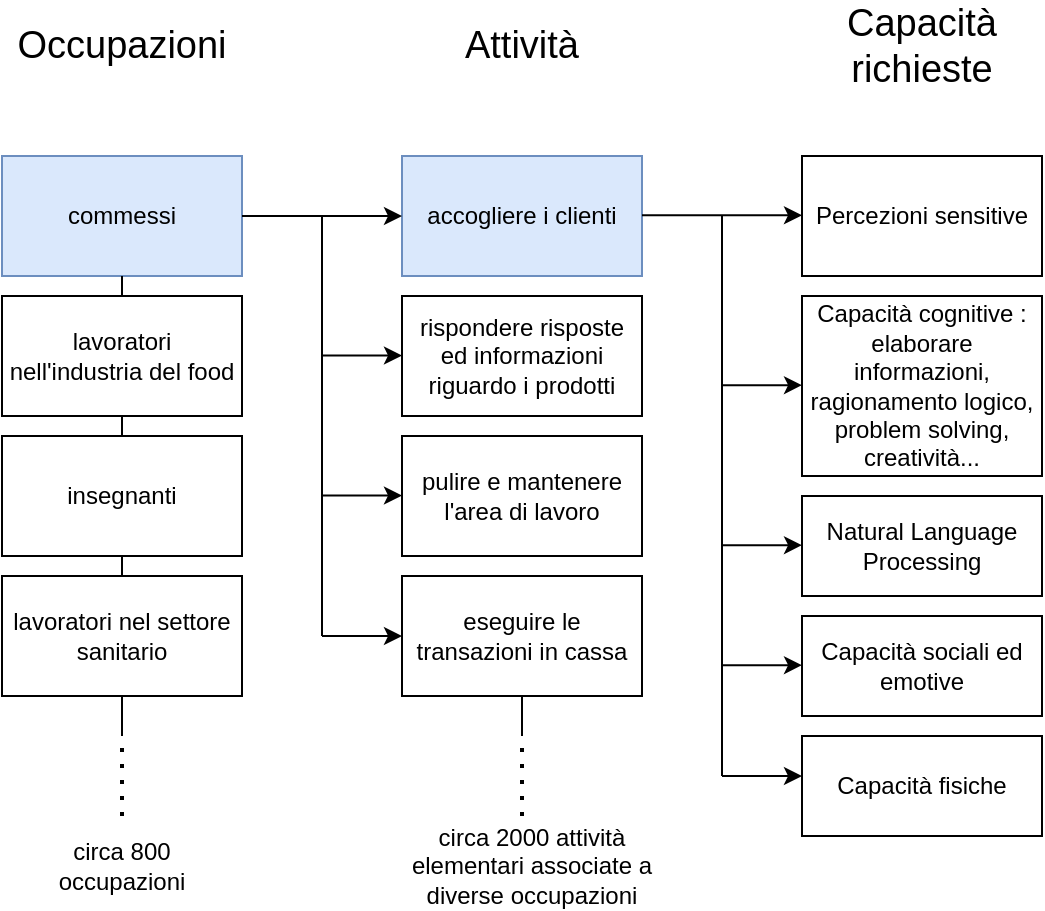 <mxfile version="24.7.17">
  <diagram name="Pagina-1" id="AeZQU2-y0RmtQncUnCUS">
    <mxGraphModel dx="1259" dy="655" grid="1" gridSize="10" guides="1" tooltips="1" connect="1" arrows="1" fold="1" page="1" pageScale="1" pageWidth="827" pageHeight="1169" math="0" shadow="0">
      <root>
        <mxCell id="0" />
        <mxCell id="1" parent="0" />
        <mxCell id="T0484mnbIn6gvtCgqDzb-1" value="lavoratori nell&#39;industria del food" style="rounded=0;whiteSpace=wrap;html=1;" vertex="1" parent="1">
          <mxGeometry x="120" y="260" width="120" height="60" as="geometry" />
        </mxCell>
        <mxCell id="T0484mnbIn6gvtCgqDzb-2" value="insegnanti" style="rounded=0;whiteSpace=wrap;html=1;" vertex="1" parent="1">
          <mxGeometry x="120" y="330" width="120" height="60" as="geometry" />
        </mxCell>
        <mxCell id="T0484mnbIn6gvtCgqDzb-3" value="lavoratori nel settore sanitario" style="rounded=0;whiteSpace=wrap;html=1;" vertex="1" parent="1">
          <mxGeometry x="120" y="400" width="120" height="60" as="geometry" />
        </mxCell>
        <mxCell id="T0484mnbIn6gvtCgqDzb-4" value="commessi" style="rounded=0;whiteSpace=wrap;html=1;fillColor=#dae8fc;strokeColor=#6c8ebf;" vertex="1" parent="1">
          <mxGeometry x="120" y="190" width="120" height="60" as="geometry" />
        </mxCell>
        <mxCell id="T0484mnbIn6gvtCgqDzb-6" value="" style="endArrow=none;html=1;rounded=0;entryX=0.5;entryY=1;entryDx=0;entryDy=0;exitX=0.5;exitY=0;exitDx=0;exitDy=0;" edge="1" parent="1" source="T0484mnbIn6gvtCgqDzb-1" target="T0484mnbIn6gvtCgqDzb-4">
          <mxGeometry width="50" height="50" relative="1" as="geometry">
            <mxPoint x="250" y="370" as="sourcePoint" />
            <mxPoint x="300" y="320" as="targetPoint" />
          </mxGeometry>
        </mxCell>
        <mxCell id="T0484mnbIn6gvtCgqDzb-8" value="" style="endArrow=none;html=1;rounded=0;exitX=0.5;exitY=1;exitDx=0;exitDy=0;entryX=0.5;entryY=0;entryDx=0;entryDy=0;" edge="1" parent="1" source="T0484mnbIn6gvtCgqDzb-1" target="T0484mnbIn6gvtCgqDzb-2">
          <mxGeometry width="50" height="50" relative="1" as="geometry">
            <mxPoint x="220" y="360" as="sourcePoint" />
            <mxPoint x="270" y="310" as="targetPoint" />
          </mxGeometry>
        </mxCell>
        <mxCell id="T0484mnbIn6gvtCgqDzb-9" value="" style="endArrow=none;html=1;rounded=0;entryX=0.5;entryY=1;entryDx=0;entryDy=0;exitX=0.5;exitY=0;exitDx=0;exitDy=0;" edge="1" parent="1" source="T0484mnbIn6gvtCgqDzb-3" target="T0484mnbIn6gvtCgqDzb-2">
          <mxGeometry width="50" height="50" relative="1" as="geometry">
            <mxPoint x="220" y="360" as="sourcePoint" />
            <mxPoint x="270" y="310" as="targetPoint" />
          </mxGeometry>
        </mxCell>
        <mxCell id="T0484mnbIn6gvtCgqDzb-10" value="" style="endArrow=none;html=1;rounded=0;entryX=0.5;entryY=1;entryDx=0;entryDy=0;" edge="1" parent="1" target="T0484mnbIn6gvtCgqDzb-3">
          <mxGeometry width="50" height="50" relative="1" as="geometry">
            <mxPoint x="180" y="480" as="sourcePoint" />
            <mxPoint x="250" y="510" as="targetPoint" />
          </mxGeometry>
        </mxCell>
        <mxCell id="T0484mnbIn6gvtCgqDzb-11" value="" style="endArrow=none;dashed=1;html=1;dashPattern=1 3;strokeWidth=2;rounded=0;" edge="1" parent="1">
          <mxGeometry width="50" height="50" relative="1" as="geometry">
            <mxPoint x="180" y="520" as="sourcePoint" />
            <mxPoint x="180" y="480" as="targetPoint" />
          </mxGeometry>
        </mxCell>
        <mxCell id="T0484mnbIn6gvtCgqDzb-12" value="circa 800 occupazioni" style="text;html=1;align=center;verticalAlign=middle;whiteSpace=wrap;rounded=0;" vertex="1" parent="1">
          <mxGeometry x="150" y="530" width="60" height="30" as="geometry" />
        </mxCell>
        <mxCell id="T0484mnbIn6gvtCgqDzb-13" value="accogliere i clienti" style="rounded=0;whiteSpace=wrap;html=1;fillColor=#dae8fc;strokeColor=#6c8ebf;" vertex="1" parent="1">
          <mxGeometry x="320" y="190" width="120" height="60" as="geometry" />
        </mxCell>
        <mxCell id="T0484mnbIn6gvtCgqDzb-14" value="rispondere risposte ed informazioni riguardo i prodotti" style="rounded=0;whiteSpace=wrap;html=1;" vertex="1" parent="1">
          <mxGeometry x="320" y="260" width="120" height="60" as="geometry" />
        </mxCell>
        <mxCell id="T0484mnbIn6gvtCgqDzb-15" value="pulire e mantenere l&#39;area di lavoro" style="rounded=0;whiteSpace=wrap;html=1;" vertex="1" parent="1">
          <mxGeometry x="320" y="330" width="120" height="60" as="geometry" />
        </mxCell>
        <mxCell id="T0484mnbIn6gvtCgqDzb-16" value="eseguire le transazioni in cassa" style="rounded=0;whiteSpace=wrap;html=1;" vertex="1" parent="1">
          <mxGeometry x="320" y="400" width="120" height="60" as="geometry" />
        </mxCell>
        <mxCell id="T0484mnbIn6gvtCgqDzb-17" value="" style="endArrow=none;html=1;rounded=0;entryX=0.5;entryY=1;entryDx=0;entryDy=0;" edge="1" parent="1">
          <mxGeometry width="50" height="50" relative="1" as="geometry">
            <mxPoint x="380" y="480" as="sourcePoint" />
            <mxPoint x="380" y="460" as="targetPoint" />
          </mxGeometry>
        </mxCell>
        <mxCell id="T0484mnbIn6gvtCgqDzb-18" value="" style="endArrow=none;dashed=1;html=1;dashPattern=1 3;strokeWidth=2;rounded=0;" edge="1" parent="1">
          <mxGeometry width="50" height="50" relative="1" as="geometry">
            <mxPoint x="380" y="520" as="sourcePoint" />
            <mxPoint x="380" y="480" as="targetPoint" />
          </mxGeometry>
        </mxCell>
        <mxCell id="T0484mnbIn6gvtCgqDzb-19" value="circa 2000 attività elementari associate a diverse occupazioni" style="text;html=1;align=center;verticalAlign=middle;whiteSpace=wrap;rounded=0;" vertex="1" parent="1">
          <mxGeometry x="320" y="530" width="130" height="30" as="geometry" />
        </mxCell>
        <mxCell id="T0484mnbIn6gvtCgqDzb-20" value="Occupazioni" style="text;html=1;align=center;verticalAlign=middle;whiteSpace=wrap;rounded=0;fontSize=19;" vertex="1" parent="1">
          <mxGeometry x="150" y="120" width="60" height="30" as="geometry" />
        </mxCell>
        <mxCell id="T0484mnbIn6gvtCgqDzb-21" value="Attività" style="text;html=1;align=center;verticalAlign=middle;whiteSpace=wrap;rounded=0;fontSize=19;" vertex="1" parent="1">
          <mxGeometry x="350" y="120" width="60" height="30" as="geometry" />
        </mxCell>
        <mxCell id="T0484mnbIn6gvtCgqDzb-22" value="Capacità richieste" style="text;html=1;align=center;verticalAlign=middle;whiteSpace=wrap;rounded=0;fontSize=19;" vertex="1" parent="1">
          <mxGeometry x="550" y="120" width="60" height="30" as="geometry" />
        </mxCell>
        <mxCell id="T0484mnbIn6gvtCgqDzb-27" value="" style="endArrow=classic;html=1;rounded=0;exitX=1;exitY=0.5;exitDx=0;exitDy=0;entryX=0;entryY=0.5;entryDx=0;entryDy=0;" edge="1" parent="1" source="T0484mnbIn6gvtCgqDzb-4" target="T0484mnbIn6gvtCgqDzb-13">
          <mxGeometry width="50" height="50" relative="1" as="geometry">
            <mxPoint x="310" y="400" as="sourcePoint" />
            <mxPoint x="360" y="350" as="targetPoint" />
          </mxGeometry>
        </mxCell>
        <mxCell id="T0484mnbIn6gvtCgqDzb-28" value="" style="endArrow=none;html=1;rounded=0;" edge="1" parent="1">
          <mxGeometry width="50" height="50" relative="1" as="geometry">
            <mxPoint x="280" y="430" as="sourcePoint" />
            <mxPoint x="280" y="220" as="targetPoint" />
          </mxGeometry>
        </mxCell>
        <mxCell id="T0484mnbIn6gvtCgqDzb-29" value="" style="endArrow=classic;html=1;rounded=0;entryX=0;entryY=0.5;entryDx=0;entryDy=0;" edge="1" parent="1" target="T0484mnbIn6gvtCgqDzb-16">
          <mxGeometry width="50" height="50" relative="1" as="geometry">
            <mxPoint x="280" y="430" as="sourcePoint" />
            <mxPoint x="360" y="350" as="targetPoint" />
          </mxGeometry>
        </mxCell>
        <mxCell id="T0484mnbIn6gvtCgqDzb-30" value="" style="endArrow=classic;html=1;rounded=0;entryX=0;entryY=0.5;entryDx=0;entryDy=0;" edge="1" parent="1">
          <mxGeometry width="50" height="50" relative="1" as="geometry">
            <mxPoint x="280" y="359.76" as="sourcePoint" />
            <mxPoint x="320" y="359.76" as="targetPoint" />
          </mxGeometry>
        </mxCell>
        <mxCell id="T0484mnbIn6gvtCgqDzb-31" value="" style="endArrow=classic;html=1;rounded=0;entryX=0;entryY=0.5;entryDx=0;entryDy=0;" edge="1" parent="1">
          <mxGeometry width="50" height="50" relative="1" as="geometry">
            <mxPoint x="280" y="289.76" as="sourcePoint" />
            <mxPoint x="320" y="289.76" as="targetPoint" />
          </mxGeometry>
        </mxCell>
        <mxCell id="T0484mnbIn6gvtCgqDzb-32" value="Percezioni sensitive" style="rounded=0;whiteSpace=wrap;html=1;" vertex="1" parent="1">
          <mxGeometry x="520" y="190" width="120" height="60" as="geometry" />
        </mxCell>
        <mxCell id="T0484mnbIn6gvtCgqDzb-33" value="Capacità cognitive : elaborare informazioni, ragionamento logico, problem solving, creatività..." style="rounded=0;whiteSpace=wrap;html=1;" vertex="1" parent="1">
          <mxGeometry x="520" y="260" width="120" height="90" as="geometry" />
        </mxCell>
        <mxCell id="T0484mnbIn6gvtCgqDzb-34" value="Natural Language Processing" style="rounded=0;whiteSpace=wrap;html=1;" vertex="1" parent="1">
          <mxGeometry x="520" y="360" width="120" height="50" as="geometry" />
        </mxCell>
        <mxCell id="T0484mnbIn6gvtCgqDzb-35" value="Capacità sociali ed emotive" style="rounded=0;whiteSpace=wrap;html=1;" vertex="1" parent="1">
          <mxGeometry x="520" y="420" width="120" height="50" as="geometry" />
        </mxCell>
        <mxCell id="T0484mnbIn6gvtCgqDzb-36" value="Capacità fisiche" style="rounded=0;whiteSpace=wrap;html=1;" vertex="1" parent="1">
          <mxGeometry x="520" y="480" width="120" height="50" as="geometry" />
        </mxCell>
        <mxCell id="T0484mnbIn6gvtCgqDzb-38" value="" style="endArrow=classic;html=1;rounded=0;exitX=1;exitY=0.5;exitDx=0;exitDy=0;entryX=0;entryY=0.5;entryDx=0;entryDy=0;" edge="1" parent="1">
          <mxGeometry width="50" height="50" relative="1" as="geometry">
            <mxPoint x="440" y="219.66" as="sourcePoint" />
            <mxPoint x="520" y="219.66" as="targetPoint" />
          </mxGeometry>
        </mxCell>
        <mxCell id="T0484mnbIn6gvtCgqDzb-39" value="" style="endArrow=none;html=1;rounded=0;" edge="1" parent="1">
          <mxGeometry width="50" height="50" relative="1" as="geometry">
            <mxPoint x="480" y="500" as="sourcePoint" />
            <mxPoint x="480" y="220" as="targetPoint" />
          </mxGeometry>
        </mxCell>
        <mxCell id="T0484mnbIn6gvtCgqDzb-40" value="" style="endArrow=classic;html=1;rounded=0;entryX=0;entryY=0.5;entryDx=0;entryDy=0;" edge="1" parent="1">
          <mxGeometry width="50" height="50" relative="1" as="geometry">
            <mxPoint x="480" y="500" as="sourcePoint" />
            <mxPoint x="520" y="500" as="targetPoint" />
          </mxGeometry>
        </mxCell>
        <mxCell id="T0484mnbIn6gvtCgqDzb-42" value="" style="endArrow=classic;html=1;rounded=0;entryX=0;entryY=0.5;entryDx=0;entryDy=0;" edge="1" parent="1">
          <mxGeometry width="50" height="50" relative="1" as="geometry">
            <mxPoint x="480" y="444.58" as="sourcePoint" />
            <mxPoint x="520" y="444.58" as="targetPoint" />
          </mxGeometry>
        </mxCell>
        <mxCell id="T0484mnbIn6gvtCgqDzb-43" value="" style="endArrow=classic;html=1;rounded=0;entryX=0;entryY=0.5;entryDx=0;entryDy=0;" edge="1" parent="1">
          <mxGeometry width="50" height="50" relative="1" as="geometry">
            <mxPoint x="480" y="384.58" as="sourcePoint" />
            <mxPoint x="520" y="384.58" as="targetPoint" />
          </mxGeometry>
        </mxCell>
        <mxCell id="T0484mnbIn6gvtCgqDzb-44" value="" style="endArrow=classic;html=1;rounded=0;entryX=0;entryY=0.5;entryDx=0;entryDy=0;" edge="1" parent="1">
          <mxGeometry width="50" height="50" relative="1" as="geometry">
            <mxPoint x="480" y="304.58" as="sourcePoint" />
            <mxPoint x="520" y="304.58" as="targetPoint" />
          </mxGeometry>
        </mxCell>
      </root>
    </mxGraphModel>
  </diagram>
</mxfile>
